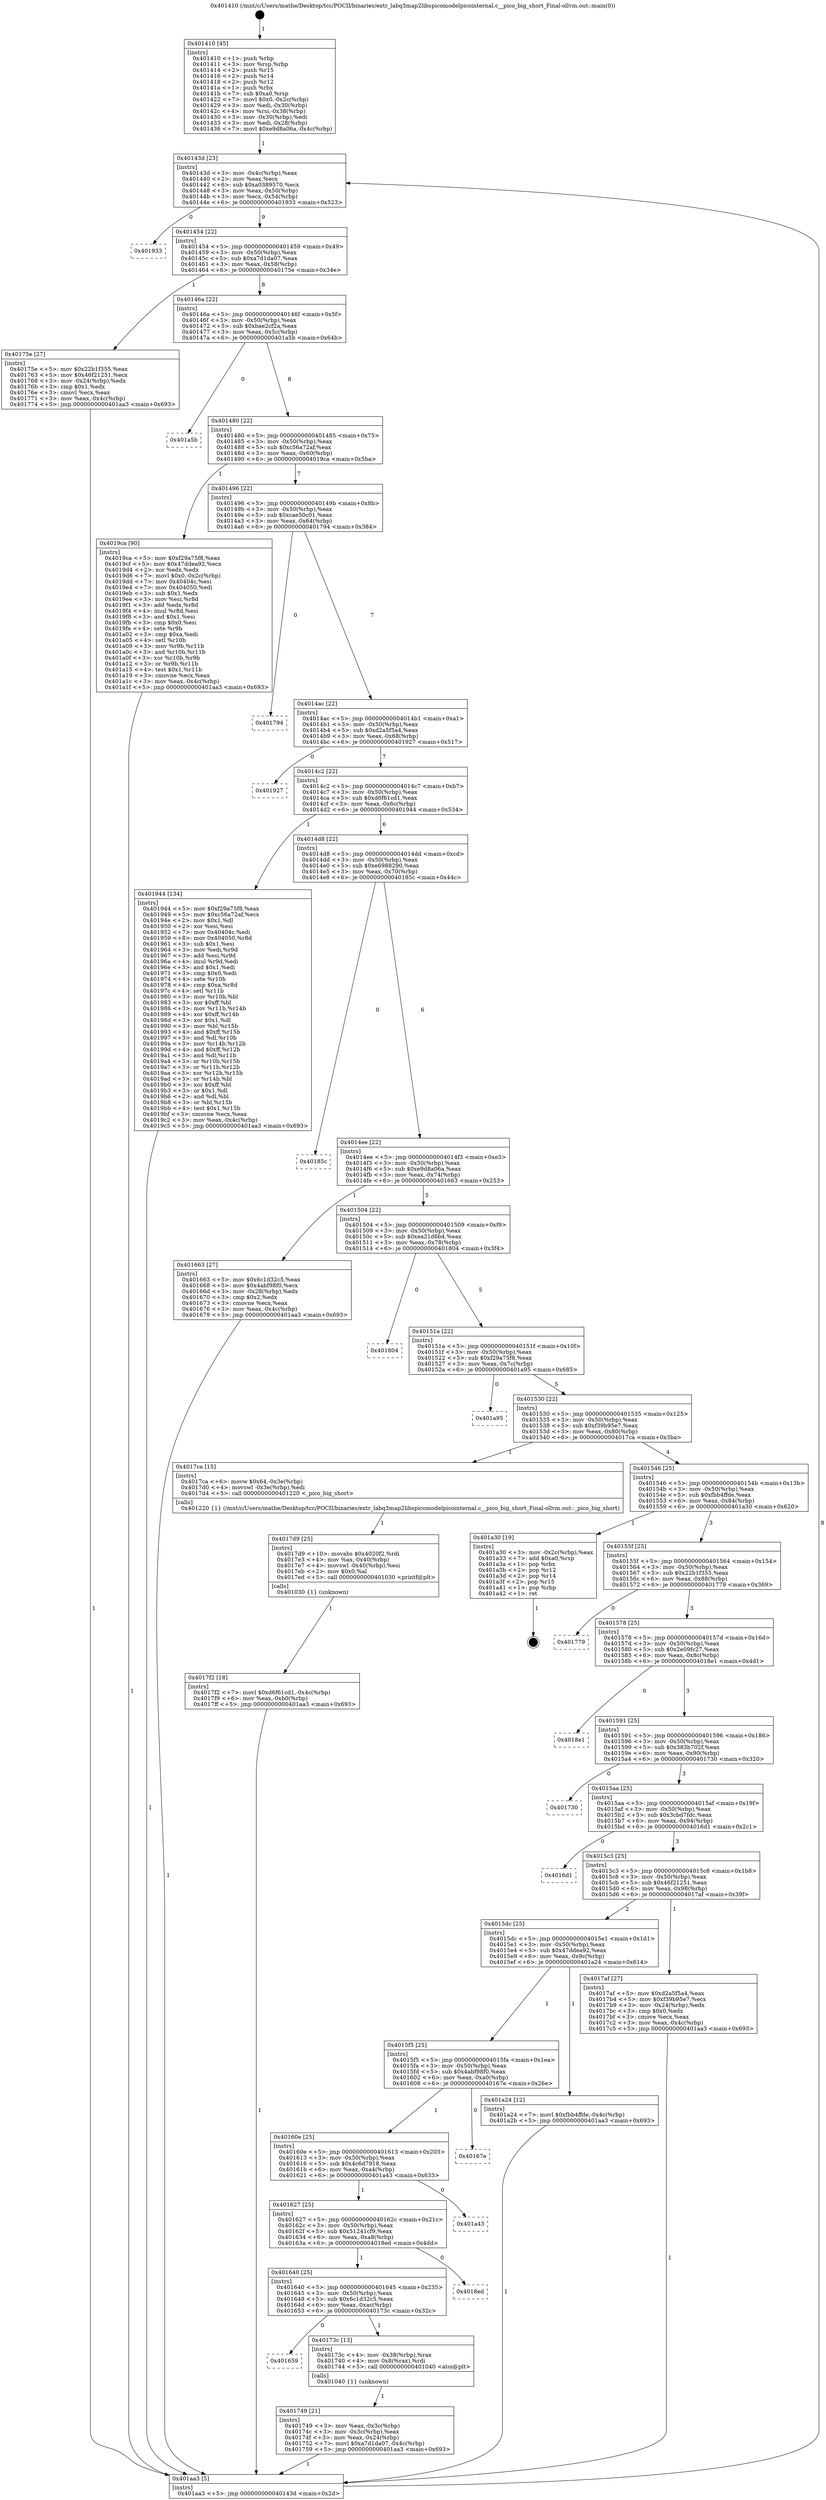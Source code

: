 digraph "0x401410" {
  label = "0x401410 (/mnt/c/Users/mathe/Desktop/tcc/POCII/binaries/extr_labq3map2libspicomodelpicointernal.c__pico_big_short_Final-ollvm.out::main(0))"
  labelloc = "t"
  node[shape=record]

  Entry [label="",width=0.3,height=0.3,shape=circle,fillcolor=black,style=filled]
  "0x40143d" [label="{
     0x40143d [23]\l
     | [instrs]\l
     &nbsp;&nbsp;0x40143d \<+3\>: mov -0x4c(%rbp),%eax\l
     &nbsp;&nbsp;0x401440 \<+2\>: mov %eax,%ecx\l
     &nbsp;&nbsp;0x401442 \<+6\>: sub $0xa0389570,%ecx\l
     &nbsp;&nbsp;0x401448 \<+3\>: mov %eax,-0x50(%rbp)\l
     &nbsp;&nbsp;0x40144b \<+3\>: mov %ecx,-0x54(%rbp)\l
     &nbsp;&nbsp;0x40144e \<+6\>: je 0000000000401933 \<main+0x523\>\l
  }"]
  "0x401933" [label="{
     0x401933\l
  }", style=dashed]
  "0x401454" [label="{
     0x401454 [22]\l
     | [instrs]\l
     &nbsp;&nbsp;0x401454 \<+5\>: jmp 0000000000401459 \<main+0x49\>\l
     &nbsp;&nbsp;0x401459 \<+3\>: mov -0x50(%rbp),%eax\l
     &nbsp;&nbsp;0x40145c \<+5\>: sub $0xa7d1da07,%eax\l
     &nbsp;&nbsp;0x401461 \<+3\>: mov %eax,-0x58(%rbp)\l
     &nbsp;&nbsp;0x401464 \<+6\>: je 000000000040175e \<main+0x34e\>\l
  }"]
  Exit [label="",width=0.3,height=0.3,shape=circle,fillcolor=black,style=filled,peripheries=2]
  "0x40175e" [label="{
     0x40175e [27]\l
     | [instrs]\l
     &nbsp;&nbsp;0x40175e \<+5\>: mov $0x22b1f355,%eax\l
     &nbsp;&nbsp;0x401763 \<+5\>: mov $0x46f21251,%ecx\l
     &nbsp;&nbsp;0x401768 \<+3\>: mov -0x24(%rbp),%edx\l
     &nbsp;&nbsp;0x40176b \<+3\>: cmp $0x1,%edx\l
     &nbsp;&nbsp;0x40176e \<+3\>: cmovl %ecx,%eax\l
     &nbsp;&nbsp;0x401771 \<+3\>: mov %eax,-0x4c(%rbp)\l
     &nbsp;&nbsp;0x401774 \<+5\>: jmp 0000000000401aa3 \<main+0x693\>\l
  }"]
  "0x40146a" [label="{
     0x40146a [22]\l
     | [instrs]\l
     &nbsp;&nbsp;0x40146a \<+5\>: jmp 000000000040146f \<main+0x5f\>\l
     &nbsp;&nbsp;0x40146f \<+3\>: mov -0x50(%rbp),%eax\l
     &nbsp;&nbsp;0x401472 \<+5\>: sub $0xbae2cf2a,%eax\l
     &nbsp;&nbsp;0x401477 \<+3\>: mov %eax,-0x5c(%rbp)\l
     &nbsp;&nbsp;0x40147a \<+6\>: je 0000000000401a5b \<main+0x64b\>\l
  }"]
  "0x4017f2" [label="{
     0x4017f2 [18]\l
     | [instrs]\l
     &nbsp;&nbsp;0x4017f2 \<+7\>: movl $0xd6f61cd1,-0x4c(%rbp)\l
     &nbsp;&nbsp;0x4017f9 \<+6\>: mov %eax,-0xb0(%rbp)\l
     &nbsp;&nbsp;0x4017ff \<+5\>: jmp 0000000000401aa3 \<main+0x693\>\l
  }"]
  "0x401a5b" [label="{
     0x401a5b\l
  }", style=dashed]
  "0x401480" [label="{
     0x401480 [22]\l
     | [instrs]\l
     &nbsp;&nbsp;0x401480 \<+5\>: jmp 0000000000401485 \<main+0x75\>\l
     &nbsp;&nbsp;0x401485 \<+3\>: mov -0x50(%rbp),%eax\l
     &nbsp;&nbsp;0x401488 \<+5\>: sub $0xc56a72af,%eax\l
     &nbsp;&nbsp;0x40148d \<+3\>: mov %eax,-0x60(%rbp)\l
     &nbsp;&nbsp;0x401490 \<+6\>: je 00000000004019ca \<main+0x5ba\>\l
  }"]
  "0x4017d9" [label="{
     0x4017d9 [25]\l
     | [instrs]\l
     &nbsp;&nbsp;0x4017d9 \<+10\>: movabs $0x4020f2,%rdi\l
     &nbsp;&nbsp;0x4017e3 \<+4\>: mov %ax,-0x40(%rbp)\l
     &nbsp;&nbsp;0x4017e7 \<+4\>: movswl -0x40(%rbp),%esi\l
     &nbsp;&nbsp;0x4017eb \<+2\>: mov $0x0,%al\l
     &nbsp;&nbsp;0x4017ed \<+5\>: call 0000000000401030 \<printf@plt\>\l
     | [calls]\l
     &nbsp;&nbsp;0x401030 \{1\} (unknown)\l
  }"]
  "0x4019ca" [label="{
     0x4019ca [90]\l
     | [instrs]\l
     &nbsp;&nbsp;0x4019ca \<+5\>: mov $0xf29a75f8,%eax\l
     &nbsp;&nbsp;0x4019cf \<+5\>: mov $0x47ddea92,%ecx\l
     &nbsp;&nbsp;0x4019d4 \<+2\>: xor %edx,%edx\l
     &nbsp;&nbsp;0x4019d6 \<+7\>: movl $0x0,-0x2c(%rbp)\l
     &nbsp;&nbsp;0x4019dd \<+7\>: mov 0x40404c,%esi\l
     &nbsp;&nbsp;0x4019e4 \<+7\>: mov 0x404050,%edi\l
     &nbsp;&nbsp;0x4019eb \<+3\>: sub $0x1,%edx\l
     &nbsp;&nbsp;0x4019ee \<+3\>: mov %esi,%r8d\l
     &nbsp;&nbsp;0x4019f1 \<+3\>: add %edx,%r8d\l
     &nbsp;&nbsp;0x4019f4 \<+4\>: imul %r8d,%esi\l
     &nbsp;&nbsp;0x4019f8 \<+3\>: and $0x1,%esi\l
     &nbsp;&nbsp;0x4019fb \<+3\>: cmp $0x0,%esi\l
     &nbsp;&nbsp;0x4019fe \<+4\>: sete %r9b\l
     &nbsp;&nbsp;0x401a02 \<+3\>: cmp $0xa,%edi\l
     &nbsp;&nbsp;0x401a05 \<+4\>: setl %r10b\l
     &nbsp;&nbsp;0x401a09 \<+3\>: mov %r9b,%r11b\l
     &nbsp;&nbsp;0x401a0c \<+3\>: and %r10b,%r11b\l
     &nbsp;&nbsp;0x401a0f \<+3\>: xor %r10b,%r9b\l
     &nbsp;&nbsp;0x401a12 \<+3\>: or %r9b,%r11b\l
     &nbsp;&nbsp;0x401a15 \<+4\>: test $0x1,%r11b\l
     &nbsp;&nbsp;0x401a19 \<+3\>: cmovne %ecx,%eax\l
     &nbsp;&nbsp;0x401a1c \<+3\>: mov %eax,-0x4c(%rbp)\l
     &nbsp;&nbsp;0x401a1f \<+5\>: jmp 0000000000401aa3 \<main+0x693\>\l
  }"]
  "0x401496" [label="{
     0x401496 [22]\l
     | [instrs]\l
     &nbsp;&nbsp;0x401496 \<+5\>: jmp 000000000040149b \<main+0x8b\>\l
     &nbsp;&nbsp;0x40149b \<+3\>: mov -0x50(%rbp),%eax\l
     &nbsp;&nbsp;0x40149e \<+5\>: sub $0xcae50c01,%eax\l
     &nbsp;&nbsp;0x4014a3 \<+3\>: mov %eax,-0x64(%rbp)\l
     &nbsp;&nbsp;0x4014a6 \<+6\>: je 0000000000401794 \<main+0x384\>\l
  }"]
  "0x401749" [label="{
     0x401749 [21]\l
     | [instrs]\l
     &nbsp;&nbsp;0x401749 \<+3\>: mov %eax,-0x3c(%rbp)\l
     &nbsp;&nbsp;0x40174c \<+3\>: mov -0x3c(%rbp),%eax\l
     &nbsp;&nbsp;0x40174f \<+3\>: mov %eax,-0x24(%rbp)\l
     &nbsp;&nbsp;0x401752 \<+7\>: movl $0xa7d1da07,-0x4c(%rbp)\l
     &nbsp;&nbsp;0x401759 \<+5\>: jmp 0000000000401aa3 \<main+0x693\>\l
  }"]
  "0x401794" [label="{
     0x401794\l
  }", style=dashed]
  "0x4014ac" [label="{
     0x4014ac [22]\l
     | [instrs]\l
     &nbsp;&nbsp;0x4014ac \<+5\>: jmp 00000000004014b1 \<main+0xa1\>\l
     &nbsp;&nbsp;0x4014b1 \<+3\>: mov -0x50(%rbp),%eax\l
     &nbsp;&nbsp;0x4014b4 \<+5\>: sub $0xd2a5f5a4,%eax\l
     &nbsp;&nbsp;0x4014b9 \<+3\>: mov %eax,-0x68(%rbp)\l
     &nbsp;&nbsp;0x4014bc \<+6\>: je 0000000000401927 \<main+0x517\>\l
  }"]
  "0x401659" [label="{
     0x401659\l
  }", style=dashed]
  "0x401927" [label="{
     0x401927\l
  }", style=dashed]
  "0x4014c2" [label="{
     0x4014c2 [22]\l
     | [instrs]\l
     &nbsp;&nbsp;0x4014c2 \<+5\>: jmp 00000000004014c7 \<main+0xb7\>\l
     &nbsp;&nbsp;0x4014c7 \<+3\>: mov -0x50(%rbp),%eax\l
     &nbsp;&nbsp;0x4014ca \<+5\>: sub $0xd6f61cd1,%eax\l
     &nbsp;&nbsp;0x4014cf \<+3\>: mov %eax,-0x6c(%rbp)\l
     &nbsp;&nbsp;0x4014d2 \<+6\>: je 0000000000401944 \<main+0x534\>\l
  }"]
  "0x40173c" [label="{
     0x40173c [13]\l
     | [instrs]\l
     &nbsp;&nbsp;0x40173c \<+4\>: mov -0x38(%rbp),%rax\l
     &nbsp;&nbsp;0x401740 \<+4\>: mov 0x8(%rax),%rdi\l
     &nbsp;&nbsp;0x401744 \<+5\>: call 0000000000401040 \<atoi@plt\>\l
     | [calls]\l
     &nbsp;&nbsp;0x401040 \{1\} (unknown)\l
  }"]
  "0x401944" [label="{
     0x401944 [134]\l
     | [instrs]\l
     &nbsp;&nbsp;0x401944 \<+5\>: mov $0xf29a75f8,%eax\l
     &nbsp;&nbsp;0x401949 \<+5\>: mov $0xc56a72af,%ecx\l
     &nbsp;&nbsp;0x40194e \<+2\>: mov $0x1,%dl\l
     &nbsp;&nbsp;0x401950 \<+2\>: xor %esi,%esi\l
     &nbsp;&nbsp;0x401952 \<+7\>: mov 0x40404c,%edi\l
     &nbsp;&nbsp;0x401959 \<+8\>: mov 0x404050,%r8d\l
     &nbsp;&nbsp;0x401961 \<+3\>: sub $0x1,%esi\l
     &nbsp;&nbsp;0x401964 \<+3\>: mov %edi,%r9d\l
     &nbsp;&nbsp;0x401967 \<+3\>: add %esi,%r9d\l
     &nbsp;&nbsp;0x40196a \<+4\>: imul %r9d,%edi\l
     &nbsp;&nbsp;0x40196e \<+3\>: and $0x1,%edi\l
     &nbsp;&nbsp;0x401971 \<+3\>: cmp $0x0,%edi\l
     &nbsp;&nbsp;0x401974 \<+4\>: sete %r10b\l
     &nbsp;&nbsp;0x401978 \<+4\>: cmp $0xa,%r8d\l
     &nbsp;&nbsp;0x40197c \<+4\>: setl %r11b\l
     &nbsp;&nbsp;0x401980 \<+3\>: mov %r10b,%bl\l
     &nbsp;&nbsp;0x401983 \<+3\>: xor $0xff,%bl\l
     &nbsp;&nbsp;0x401986 \<+3\>: mov %r11b,%r14b\l
     &nbsp;&nbsp;0x401989 \<+4\>: xor $0xff,%r14b\l
     &nbsp;&nbsp;0x40198d \<+3\>: xor $0x1,%dl\l
     &nbsp;&nbsp;0x401990 \<+3\>: mov %bl,%r15b\l
     &nbsp;&nbsp;0x401993 \<+4\>: and $0xff,%r15b\l
     &nbsp;&nbsp;0x401997 \<+3\>: and %dl,%r10b\l
     &nbsp;&nbsp;0x40199a \<+3\>: mov %r14b,%r12b\l
     &nbsp;&nbsp;0x40199d \<+4\>: and $0xff,%r12b\l
     &nbsp;&nbsp;0x4019a1 \<+3\>: and %dl,%r11b\l
     &nbsp;&nbsp;0x4019a4 \<+3\>: or %r10b,%r15b\l
     &nbsp;&nbsp;0x4019a7 \<+3\>: or %r11b,%r12b\l
     &nbsp;&nbsp;0x4019aa \<+3\>: xor %r12b,%r15b\l
     &nbsp;&nbsp;0x4019ad \<+3\>: or %r14b,%bl\l
     &nbsp;&nbsp;0x4019b0 \<+3\>: xor $0xff,%bl\l
     &nbsp;&nbsp;0x4019b3 \<+3\>: or $0x1,%dl\l
     &nbsp;&nbsp;0x4019b6 \<+2\>: and %dl,%bl\l
     &nbsp;&nbsp;0x4019b8 \<+3\>: or %bl,%r15b\l
     &nbsp;&nbsp;0x4019bb \<+4\>: test $0x1,%r15b\l
     &nbsp;&nbsp;0x4019bf \<+3\>: cmovne %ecx,%eax\l
     &nbsp;&nbsp;0x4019c2 \<+3\>: mov %eax,-0x4c(%rbp)\l
     &nbsp;&nbsp;0x4019c5 \<+5\>: jmp 0000000000401aa3 \<main+0x693\>\l
  }"]
  "0x4014d8" [label="{
     0x4014d8 [22]\l
     | [instrs]\l
     &nbsp;&nbsp;0x4014d8 \<+5\>: jmp 00000000004014dd \<main+0xcd\>\l
     &nbsp;&nbsp;0x4014dd \<+3\>: mov -0x50(%rbp),%eax\l
     &nbsp;&nbsp;0x4014e0 \<+5\>: sub $0xe6988290,%eax\l
     &nbsp;&nbsp;0x4014e5 \<+3\>: mov %eax,-0x70(%rbp)\l
     &nbsp;&nbsp;0x4014e8 \<+6\>: je 000000000040185c \<main+0x44c\>\l
  }"]
  "0x401640" [label="{
     0x401640 [25]\l
     | [instrs]\l
     &nbsp;&nbsp;0x401640 \<+5\>: jmp 0000000000401645 \<main+0x235\>\l
     &nbsp;&nbsp;0x401645 \<+3\>: mov -0x50(%rbp),%eax\l
     &nbsp;&nbsp;0x401648 \<+5\>: sub $0x6c1d32c5,%eax\l
     &nbsp;&nbsp;0x40164d \<+6\>: mov %eax,-0xac(%rbp)\l
     &nbsp;&nbsp;0x401653 \<+6\>: je 000000000040173c \<main+0x32c\>\l
  }"]
  "0x40185c" [label="{
     0x40185c\l
  }", style=dashed]
  "0x4014ee" [label="{
     0x4014ee [22]\l
     | [instrs]\l
     &nbsp;&nbsp;0x4014ee \<+5\>: jmp 00000000004014f3 \<main+0xe3\>\l
     &nbsp;&nbsp;0x4014f3 \<+3\>: mov -0x50(%rbp),%eax\l
     &nbsp;&nbsp;0x4014f6 \<+5\>: sub $0xe9d8a06a,%eax\l
     &nbsp;&nbsp;0x4014fb \<+3\>: mov %eax,-0x74(%rbp)\l
     &nbsp;&nbsp;0x4014fe \<+6\>: je 0000000000401663 \<main+0x253\>\l
  }"]
  "0x4018ed" [label="{
     0x4018ed\l
  }", style=dashed]
  "0x401663" [label="{
     0x401663 [27]\l
     | [instrs]\l
     &nbsp;&nbsp;0x401663 \<+5\>: mov $0x6c1d32c5,%eax\l
     &nbsp;&nbsp;0x401668 \<+5\>: mov $0x4abf98f0,%ecx\l
     &nbsp;&nbsp;0x40166d \<+3\>: mov -0x28(%rbp),%edx\l
     &nbsp;&nbsp;0x401670 \<+3\>: cmp $0x2,%edx\l
     &nbsp;&nbsp;0x401673 \<+3\>: cmovne %ecx,%eax\l
     &nbsp;&nbsp;0x401676 \<+3\>: mov %eax,-0x4c(%rbp)\l
     &nbsp;&nbsp;0x401679 \<+5\>: jmp 0000000000401aa3 \<main+0x693\>\l
  }"]
  "0x401504" [label="{
     0x401504 [22]\l
     | [instrs]\l
     &nbsp;&nbsp;0x401504 \<+5\>: jmp 0000000000401509 \<main+0xf9\>\l
     &nbsp;&nbsp;0x401509 \<+3\>: mov -0x50(%rbp),%eax\l
     &nbsp;&nbsp;0x40150c \<+5\>: sub $0xea21d6b4,%eax\l
     &nbsp;&nbsp;0x401511 \<+3\>: mov %eax,-0x78(%rbp)\l
     &nbsp;&nbsp;0x401514 \<+6\>: je 0000000000401804 \<main+0x3f4\>\l
  }"]
  "0x401aa3" [label="{
     0x401aa3 [5]\l
     | [instrs]\l
     &nbsp;&nbsp;0x401aa3 \<+5\>: jmp 000000000040143d \<main+0x2d\>\l
  }"]
  "0x401410" [label="{
     0x401410 [45]\l
     | [instrs]\l
     &nbsp;&nbsp;0x401410 \<+1\>: push %rbp\l
     &nbsp;&nbsp;0x401411 \<+3\>: mov %rsp,%rbp\l
     &nbsp;&nbsp;0x401414 \<+2\>: push %r15\l
     &nbsp;&nbsp;0x401416 \<+2\>: push %r14\l
     &nbsp;&nbsp;0x401418 \<+2\>: push %r12\l
     &nbsp;&nbsp;0x40141a \<+1\>: push %rbx\l
     &nbsp;&nbsp;0x40141b \<+7\>: sub $0xa0,%rsp\l
     &nbsp;&nbsp;0x401422 \<+7\>: movl $0x0,-0x2c(%rbp)\l
     &nbsp;&nbsp;0x401429 \<+3\>: mov %edi,-0x30(%rbp)\l
     &nbsp;&nbsp;0x40142c \<+4\>: mov %rsi,-0x38(%rbp)\l
     &nbsp;&nbsp;0x401430 \<+3\>: mov -0x30(%rbp),%edi\l
     &nbsp;&nbsp;0x401433 \<+3\>: mov %edi,-0x28(%rbp)\l
     &nbsp;&nbsp;0x401436 \<+7\>: movl $0xe9d8a06a,-0x4c(%rbp)\l
  }"]
  "0x401627" [label="{
     0x401627 [25]\l
     | [instrs]\l
     &nbsp;&nbsp;0x401627 \<+5\>: jmp 000000000040162c \<main+0x21c\>\l
     &nbsp;&nbsp;0x40162c \<+3\>: mov -0x50(%rbp),%eax\l
     &nbsp;&nbsp;0x40162f \<+5\>: sub $0x51241cf9,%eax\l
     &nbsp;&nbsp;0x401634 \<+6\>: mov %eax,-0xa8(%rbp)\l
     &nbsp;&nbsp;0x40163a \<+6\>: je 00000000004018ed \<main+0x4dd\>\l
  }"]
  "0x401804" [label="{
     0x401804\l
  }", style=dashed]
  "0x40151a" [label="{
     0x40151a [22]\l
     | [instrs]\l
     &nbsp;&nbsp;0x40151a \<+5\>: jmp 000000000040151f \<main+0x10f\>\l
     &nbsp;&nbsp;0x40151f \<+3\>: mov -0x50(%rbp),%eax\l
     &nbsp;&nbsp;0x401522 \<+5\>: sub $0xf29a75f8,%eax\l
     &nbsp;&nbsp;0x401527 \<+3\>: mov %eax,-0x7c(%rbp)\l
     &nbsp;&nbsp;0x40152a \<+6\>: je 0000000000401a95 \<main+0x685\>\l
  }"]
  "0x401a43" [label="{
     0x401a43\l
  }", style=dashed]
  "0x401a95" [label="{
     0x401a95\l
  }", style=dashed]
  "0x401530" [label="{
     0x401530 [22]\l
     | [instrs]\l
     &nbsp;&nbsp;0x401530 \<+5\>: jmp 0000000000401535 \<main+0x125\>\l
     &nbsp;&nbsp;0x401535 \<+3\>: mov -0x50(%rbp),%eax\l
     &nbsp;&nbsp;0x401538 \<+5\>: sub $0xf39b95e7,%eax\l
     &nbsp;&nbsp;0x40153d \<+3\>: mov %eax,-0x80(%rbp)\l
     &nbsp;&nbsp;0x401540 \<+6\>: je 00000000004017ca \<main+0x3ba\>\l
  }"]
  "0x40160e" [label="{
     0x40160e [25]\l
     | [instrs]\l
     &nbsp;&nbsp;0x40160e \<+5\>: jmp 0000000000401613 \<main+0x203\>\l
     &nbsp;&nbsp;0x401613 \<+3\>: mov -0x50(%rbp),%eax\l
     &nbsp;&nbsp;0x401616 \<+5\>: sub $0x4c6d7918,%eax\l
     &nbsp;&nbsp;0x40161b \<+6\>: mov %eax,-0xa4(%rbp)\l
     &nbsp;&nbsp;0x401621 \<+6\>: je 0000000000401a43 \<main+0x633\>\l
  }"]
  "0x4017ca" [label="{
     0x4017ca [15]\l
     | [instrs]\l
     &nbsp;&nbsp;0x4017ca \<+6\>: movw $0x64,-0x3e(%rbp)\l
     &nbsp;&nbsp;0x4017d0 \<+4\>: movswl -0x3e(%rbp),%edi\l
     &nbsp;&nbsp;0x4017d4 \<+5\>: call 0000000000401220 \<_pico_big_short\>\l
     | [calls]\l
     &nbsp;&nbsp;0x401220 \{1\} (/mnt/c/Users/mathe/Desktop/tcc/POCII/binaries/extr_labq3map2libspicomodelpicointernal.c__pico_big_short_Final-ollvm.out::_pico_big_short)\l
  }"]
  "0x401546" [label="{
     0x401546 [25]\l
     | [instrs]\l
     &nbsp;&nbsp;0x401546 \<+5\>: jmp 000000000040154b \<main+0x13b\>\l
     &nbsp;&nbsp;0x40154b \<+3\>: mov -0x50(%rbp),%eax\l
     &nbsp;&nbsp;0x40154e \<+5\>: sub $0xfbb4ffde,%eax\l
     &nbsp;&nbsp;0x401553 \<+6\>: mov %eax,-0x84(%rbp)\l
     &nbsp;&nbsp;0x401559 \<+6\>: je 0000000000401a30 \<main+0x620\>\l
  }"]
  "0x40167e" [label="{
     0x40167e\l
  }", style=dashed]
  "0x401a30" [label="{
     0x401a30 [19]\l
     | [instrs]\l
     &nbsp;&nbsp;0x401a30 \<+3\>: mov -0x2c(%rbp),%eax\l
     &nbsp;&nbsp;0x401a33 \<+7\>: add $0xa0,%rsp\l
     &nbsp;&nbsp;0x401a3a \<+1\>: pop %rbx\l
     &nbsp;&nbsp;0x401a3b \<+2\>: pop %r12\l
     &nbsp;&nbsp;0x401a3d \<+2\>: pop %r14\l
     &nbsp;&nbsp;0x401a3f \<+2\>: pop %r15\l
     &nbsp;&nbsp;0x401a41 \<+1\>: pop %rbp\l
     &nbsp;&nbsp;0x401a42 \<+1\>: ret\l
  }"]
  "0x40155f" [label="{
     0x40155f [25]\l
     | [instrs]\l
     &nbsp;&nbsp;0x40155f \<+5\>: jmp 0000000000401564 \<main+0x154\>\l
     &nbsp;&nbsp;0x401564 \<+3\>: mov -0x50(%rbp),%eax\l
     &nbsp;&nbsp;0x401567 \<+5\>: sub $0x22b1f355,%eax\l
     &nbsp;&nbsp;0x40156c \<+6\>: mov %eax,-0x88(%rbp)\l
     &nbsp;&nbsp;0x401572 \<+6\>: je 0000000000401779 \<main+0x369\>\l
  }"]
  "0x4015f5" [label="{
     0x4015f5 [25]\l
     | [instrs]\l
     &nbsp;&nbsp;0x4015f5 \<+5\>: jmp 00000000004015fa \<main+0x1ea\>\l
     &nbsp;&nbsp;0x4015fa \<+3\>: mov -0x50(%rbp),%eax\l
     &nbsp;&nbsp;0x4015fd \<+5\>: sub $0x4abf98f0,%eax\l
     &nbsp;&nbsp;0x401602 \<+6\>: mov %eax,-0xa0(%rbp)\l
     &nbsp;&nbsp;0x401608 \<+6\>: je 000000000040167e \<main+0x26e\>\l
  }"]
  "0x401779" [label="{
     0x401779\l
  }", style=dashed]
  "0x401578" [label="{
     0x401578 [25]\l
     | [instrs]\l
     &nbsp;&nbsp;0x401578 \<+5\>: jmp 000000000040157d \<main+0x16d\>\l
     &nbsp;&nbsp;0x40157d \<+3\>: mov -0x50(%rbp),%eax\l
     &nbsp;&nbsp;0x401580 \<+5\>: sub $0x2e09fc27,%eax\l
     &nbsp;&nbsp;0x401585 \<+6\>: mov %eax,-0x8c(%rbp)\l
     &nbsp;&nbsp;0x40158b \<+6\>: je 00000000004018e1 \<main+0x4d1\>\l
  }"]
  "0x401a24" [label="{
     0x401a24 [12]\l
     | [instrs]\l
     &nbsp;&nbsp;0x401a24 \<+7\>: movl $0xfbb4ffde,-0x4c(%rbp)\l
     &nbsp;&nbsp;0x401a2b \<+5\>: jmp 0000000000401aa3 \<main+0x693\>\l
  }"]
  "0x4018e1" [label="{
     0x4018e1\l
  }", style=dashed]
  "0x401591" [label="{
     0x401591 [25]\l
     | [instrs]\l
     &nbsp;&nbsp;0x401591 \<+5\>: jmp 0000000000401596 \<main+0x186\>\l
     &nbsp;&nbsp;0x401596 \<+3\>: mov -0x50(%rbp),%eax\l
     &nbsp;&nbsp;0x401599 \<+5\>: sub $0x383b702f,%eax\l
     &nbsp;&nbsp;0x40159e \<+6\>: mov %eax,-0x90(%rbp)\l
     &nbsp;&nbsp;0x4015a4 \<+6\>: je 0000000000401730 \<main+0x320\>\l
  }"]
  "0x4015dc" [label="{
     0x4015dc [25]\l
     | [instrs]\l
     &nbsp;&nbsp;0x4015dc \<+5\>: jmp 00000000004015e1 \<main+0x1d1\>\l
     &nbsp;&nbsp;0x4015e1 \<+3\>: mov -0x50(%rbp),%eax\l
     &nbsp;&nbsp;0x4015e4 \<+5\>: sub $0x47ddea92,%eax\l
     &nbsp;&nbsp;0x4015e9 \<+6\>: mov %eax,-0x9c(%rbp)\l
     &nbsp;&nbsp;0x4015ef \<+6\>: je 0000000000401a24 \<main+0x614\>\l
  }"]
  "0x401730" [label="{
     0x401730\l
  }", style=dashed]
  "0x4015aa" [label="{
     0x4015aa [25]\l
     | [instrs]\l
     &nbsp;&nbsp;0x4015aa \<+5\>: jmp 00000000004015af \<main+0x19f\>\l
     &nbsp;&nbsp;0x4015af \<+3\>: mov -0x50(%rbp),%eax\l
     &nbsp;&nbsp;0x4015b2 \<+5\>: sub $0x3cbd7fdc,%eax\l
     &nbsp;&nbsp;0x4015b7 \<+6\>: mov %eax,-0x94(%rbp)\l
     &nbsp;&nbsp;0x4015bd \<+6\>: je 00000000004016d1 \<main+0x2c1\>\l
  }"]
  "0x4017af" [label="{
     0x4017af [27]\l
     | [instrs]\l
     &nbsp;&nbsp;0x4017af \<+5\>: mov $0xd2a5f5a4,%eax\l
     &nbsp;&nbsp;0x4017b4 \<+5\>: mov $0xf39b95e7,%ecx\l
     &nbsp;&nbsp;0x4017b9 \<+3\>: mov -0x24(%rbp),%edx\l
     &nbsp;&nbsp;0x4017bc \<+3\>: cmp $0x0,%edx\l
     &nbsp;&nbsp;0x4017bf \<+3\>: cmove %ecx,%eax\l
     &nbsp;&nbsp;0x4017c2 \<+3\>: mov %eax,-0x4c(%rbp)\l
     &nbsp;&nbsp;0x4017c5 \<+5\>: jmp 0000000000401aa3 \<main+0x693\>\l
  }"]
  "0x4016d1" [label="{
     0x4016d1\l
  }", style=dashed]
  "0x4015c3" [label="{
     0x4015c3 [25]\l
     | [instrs]\l
     &nbsp;&nbsp;0x4015c3 \<+5\>: jmp 00000000004015c8 \<main+0x1b8\>\l
     &nbsp;&nbsp;0x4015c8 \<+3\>: mov -0x50(%rbp),%eax\l
     &nbsp;&nbsp;0x4015cb \<+5\>: sub $0x46f21251,%eax\l
     &nbsp;&nbsp;0x4015d0 \<+6\>: mov %eax,-0x98(%rbp)\l
     &nbsp;&nbsp;0x4015d6 \<+6\>: je 00000000004017af \<main+0x39f\>\l
  }"]
  Entry -> "0x401410" [label=" 1"]
  "0x40143d" -> "0x401933" [label=" 0"]
  "0x40143d" -> "0x401454" [label=" 9"]
  "0x401a30" -> Exit [label=" 1"]
  "0x401454" -> "0x40175e" [label=" 1"]
  "0x401454" -> "0x40146a" [label=" 8"]
  "0x401a24" -> "0x401aa3" [label=" 1"]
  "0x40146a" -> "0x401a5b" [label=" 0"]
  "0x40146a" -> "0x401480" [label=" 8"]
  "0x4019ca" -> "0x401aa3" [label=" 1"]
  "0x401480" -> "0x4019ca" [label=" 1"]
  "0x401480" -> "0x401496" [label=" 7"]
  "0x401944" -> "0x401aa3" [label=" 1"]
  "0x401496" -> "0x401794" [label=" 0"]
  "0x401496" -> "0x4014ac" [label=" 7"]
  "0x4017f2" -> "0x401aa3" [label=" 1"]
  "0x4014ac" -> "0x401927" [label=" 0"]
  "0x4014ac" -> "0x4014c2" [label=" 7"]
  "0x4017d9" -> "0x4017f2" [label=" 1"]
  "0x4014c2" -> "0x401944" [label=" 1"]
  "0x4014c2" -> "0x4014d8" [label=" 6"]
  "0x4017ca" -> "0x4017d9" [label=" 1"]
  "0x4014d8" -> "0x40185c" [label=" 0"]
  "0x4014d8" -> "0x4014ee" [label=" 6"]
  "0x40175e" -> "0x401aa3" [label=" 1"]
  "0x4014ee" -> "0x401663" [label=" 1"]
  "0x4014ee" -> "0x401504" [label=" 5"]
  "0x401663" -> "0x401aa3" [label=" 1"]
  "0x401410" -> "0x40143d" [label=" 1"]
  "0x401aa3" -> "0x40143d" [label=" 8"]
  "0x401749" -> "0x401aa3" [label=" 1"]
  "0x401504" -> "0x401804" [label=" 0"]
  "0x401504" -> "0x40151a" [label=" 5"]
  "0x401640" -> "0x401659" [label=" 0"]
  "0x40151a" -> "0x401a95" [label=" 0"]
  "0x40151a" -> "0x401530" [label=" 5"]
  "0x401640" -> "0x40173c" [label=" 1"]
  "0x401530" -> "0x4017ca" [label=" 1"]
  "0x401530" -> "0x401546" [label=" 4"]
  "0x401627" -> "0x401640" [label=" 1"]
  "0x401546" -> "0x401a30" [label=" 1"]
  "0x401546" -> "0x40155f" [label=" 3"]
  "0x401627" -> "0x4018ed" [label=" 0"]
  "0x40155f" -> "0x401779" [label=" 0"]
  "0x40155f" -> "0x401578" [label=" 3"]
  "0x40160e" -> "0x401627" [label=" 1"]
  "0x401578" -> "0x4018e1" [label=" 0"]
  "0x401578" -> "0x401591" [label=" 3"]
  "0x40160e" -> "0x401a43" [label=" 0"]
  "0x401591" -> "0x401730" [label=" 0"]
  "0x401591" -> "0x4015aa" [label=" 3"]
  "0x4015f5" -> "0x40160e" [label=" 1"]
  "0x4015aa" -> "0x4016d1" [label=" 0"]
  "0x4015aa" -> "0x4015c3" [label=" 3"]
  "0x4015f5" -> "0x40167e" [label=" 0"]
  "0x4015c3" -> "0x4017af" [label=" 1"]
  "0x4015c3" -> "0x4015dc" [label=" 2"]
  "0x4017af" -> "0x401aa3" [label=" 1"]
  "0x4015dc" -> "0x401a24" [label=" 1"]
  "0x4015dc" -> "0x4015f5" [label=" 1"]
  "0x40173c" -> "0x401749" [label=" 1"]
}
